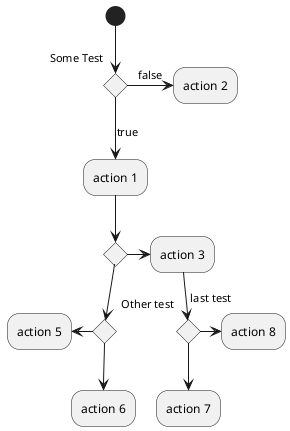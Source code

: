 @startuml

(*) --> if "Some Test" then

  -->[true] "action 1"

  if "" then
    -> "action 3" as a3
  else
    if "Other test" then
      -left-> "action 5"
    else
      --> "action 6"
    endif
  endif

else

  ->[false] "action 2"

endif

a3 --> if "last test" then
  --> "action 7"
else
  -> "action 8"
endif

@enduml
